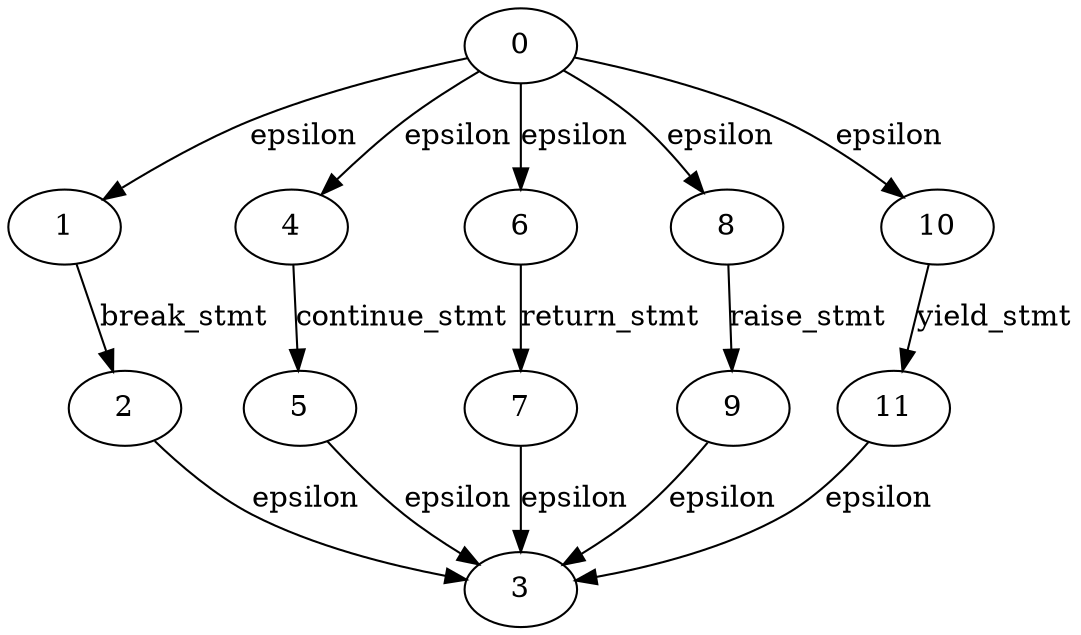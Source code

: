




digraph flow_stmt {
  0->1[label=epsilon]
  1->2[label=break_stmt]
  2->3[label=epsilon]
  0->4[label=epsilon]
  4->5[label=continue_stmt]
  5->3[label=epsilon]
  0->6[label=epsilon]
  6->7[label=return_stmt]
  7->3[label=epsilon]
  0->8[label=epsilon]
  8->9[label=raise_stmt]
  9->3[label=epsilon]
  0->10[label=epsilon]
  10->11[label=yield_stmt]
  11->3[label=epsilon]
}
